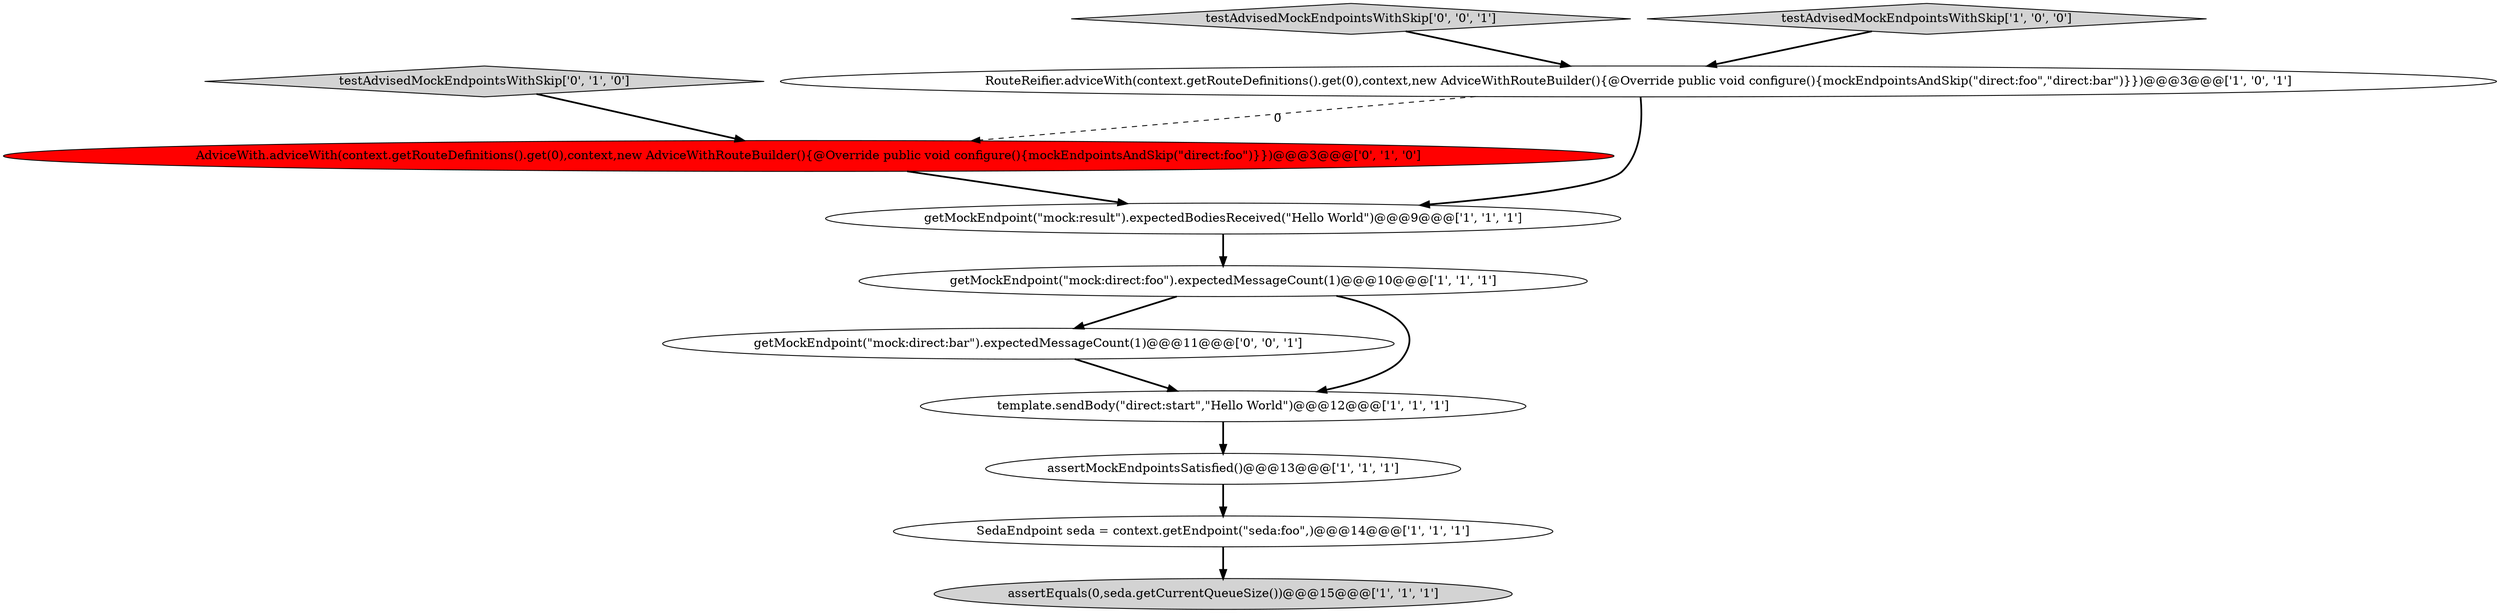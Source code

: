 digraph {
2 [style = filled, label = "assertEquals(0,seda.getCurrentQueueSize())@@@15@@@['1', '1', '1']", fillcolor = lightgray, shape = ellipse image = "AAA0AAABBB1BBB"];
6 [style = filled, label = "assertMockEndpointsSatisfied()@@@13@@@['1', '1', '1']", fillcolor = white, shape = ellipse image = "AAA0AAABBB1BBB"];
10 [style = filled, label = "testAdvisedMockEndpointsWithSkip['0', '0', '1']", fillcolor = lightgray, shape = diamond image = "AAA0AAABBB3BBB"];
5 [style = filled, label = "SedaEndpoint seda = context.getEndpoint(\"seda:foo\",)@@@14@@@['1', '1', '1']", fillcolor = white, shape = ellipse image = "AAA0AAABBB1BBB"];
4 [style = filled, label = "getMockEndpoint(\"mock:direct:foo\").expectedMessageCount(1)@@@10@@@['1', '1', '1']", fillcolor = white, shape = ellipse image = "AAA0AAABBB1BBB"];
11 [style = filled, label = "getMockEndpoint(\"mock:direct:bar\").expectedMessageCount(1)@@@11@@@['0', '0', '1']", fillcolor = white, shape = ellipse image = "AAA0AAABBB3BBB"];
3 [style = filled, label = "getMockEndpoint(\"mock:result\").expectedBodiesReceived(\"Hello World\")@@@9@@@['1', '1', '1']", fillcolor = white, shape = ellipse image = "AAA0AAABBB1BBB"];
0 [style = filled, label = "testAdvisedMockEndpointsWithSkip['1', '0', '0']", fillcolor = lightgray, shape = diamond image = "AAA0AAABBB1BBB"];
9 [style = filled, label = "testAdvisedMockEndpointsWithSkip['0', '1', '0']", fillcolor = lightgray, shape = diamond image = "AAA0AAABBB2BBB"];
8 [style = filled, label = "AdviceWith.adviceWith(context.getRouteDefinitions().get(0),context,new AdviceWithRouteBuilder(){@Override public void configure(){mockEndpointsAndSkip(\"direct:foo\")}})@@@3@@@['0', '1', '0']", fillcolor = red, shape = ellipse image = "AAA1AAABBB2BBB"];
7 [style = filled, label = "template.sendBody(\"direct:start\",\"Hello World\")@@@12@@@['1', '1', '1']", fillcolor = white, shape = ellipse image = "AAA0AAABBB1BBB"];
1 [style = filled, label = "RouteReifier.adviceWith(context.getRouteDefinitions().get(0),context,new AdviceWithRouteBuilder(){@Override public void configure(){mockEndpointsAndSkip(\"direct:foo\",\"direct:bar\")}})@@@3@@@['1', '0', '1']", fillcolor = white, shape = ellipse image = "AAA0AAABBB1BBB"];
1->3 [style = bold, label=""];
1->8 [style = dashed, label="0"];
6->5 [style = bold, label=""];
5->2 [style = bold, label=""];
11->7 [style = bold, label=""];
4->11 [style = bold, label=""];
10->1 [style = bold, label=""];
9->8 [style = bold, label=""];
3->4 [style = bold, label=""];
0->1 [style = bold, label=""];
4->7 [style = bold, label=""];
7->6 [style = bold, label=""];
8->3 [style = bold, label=""];
}
